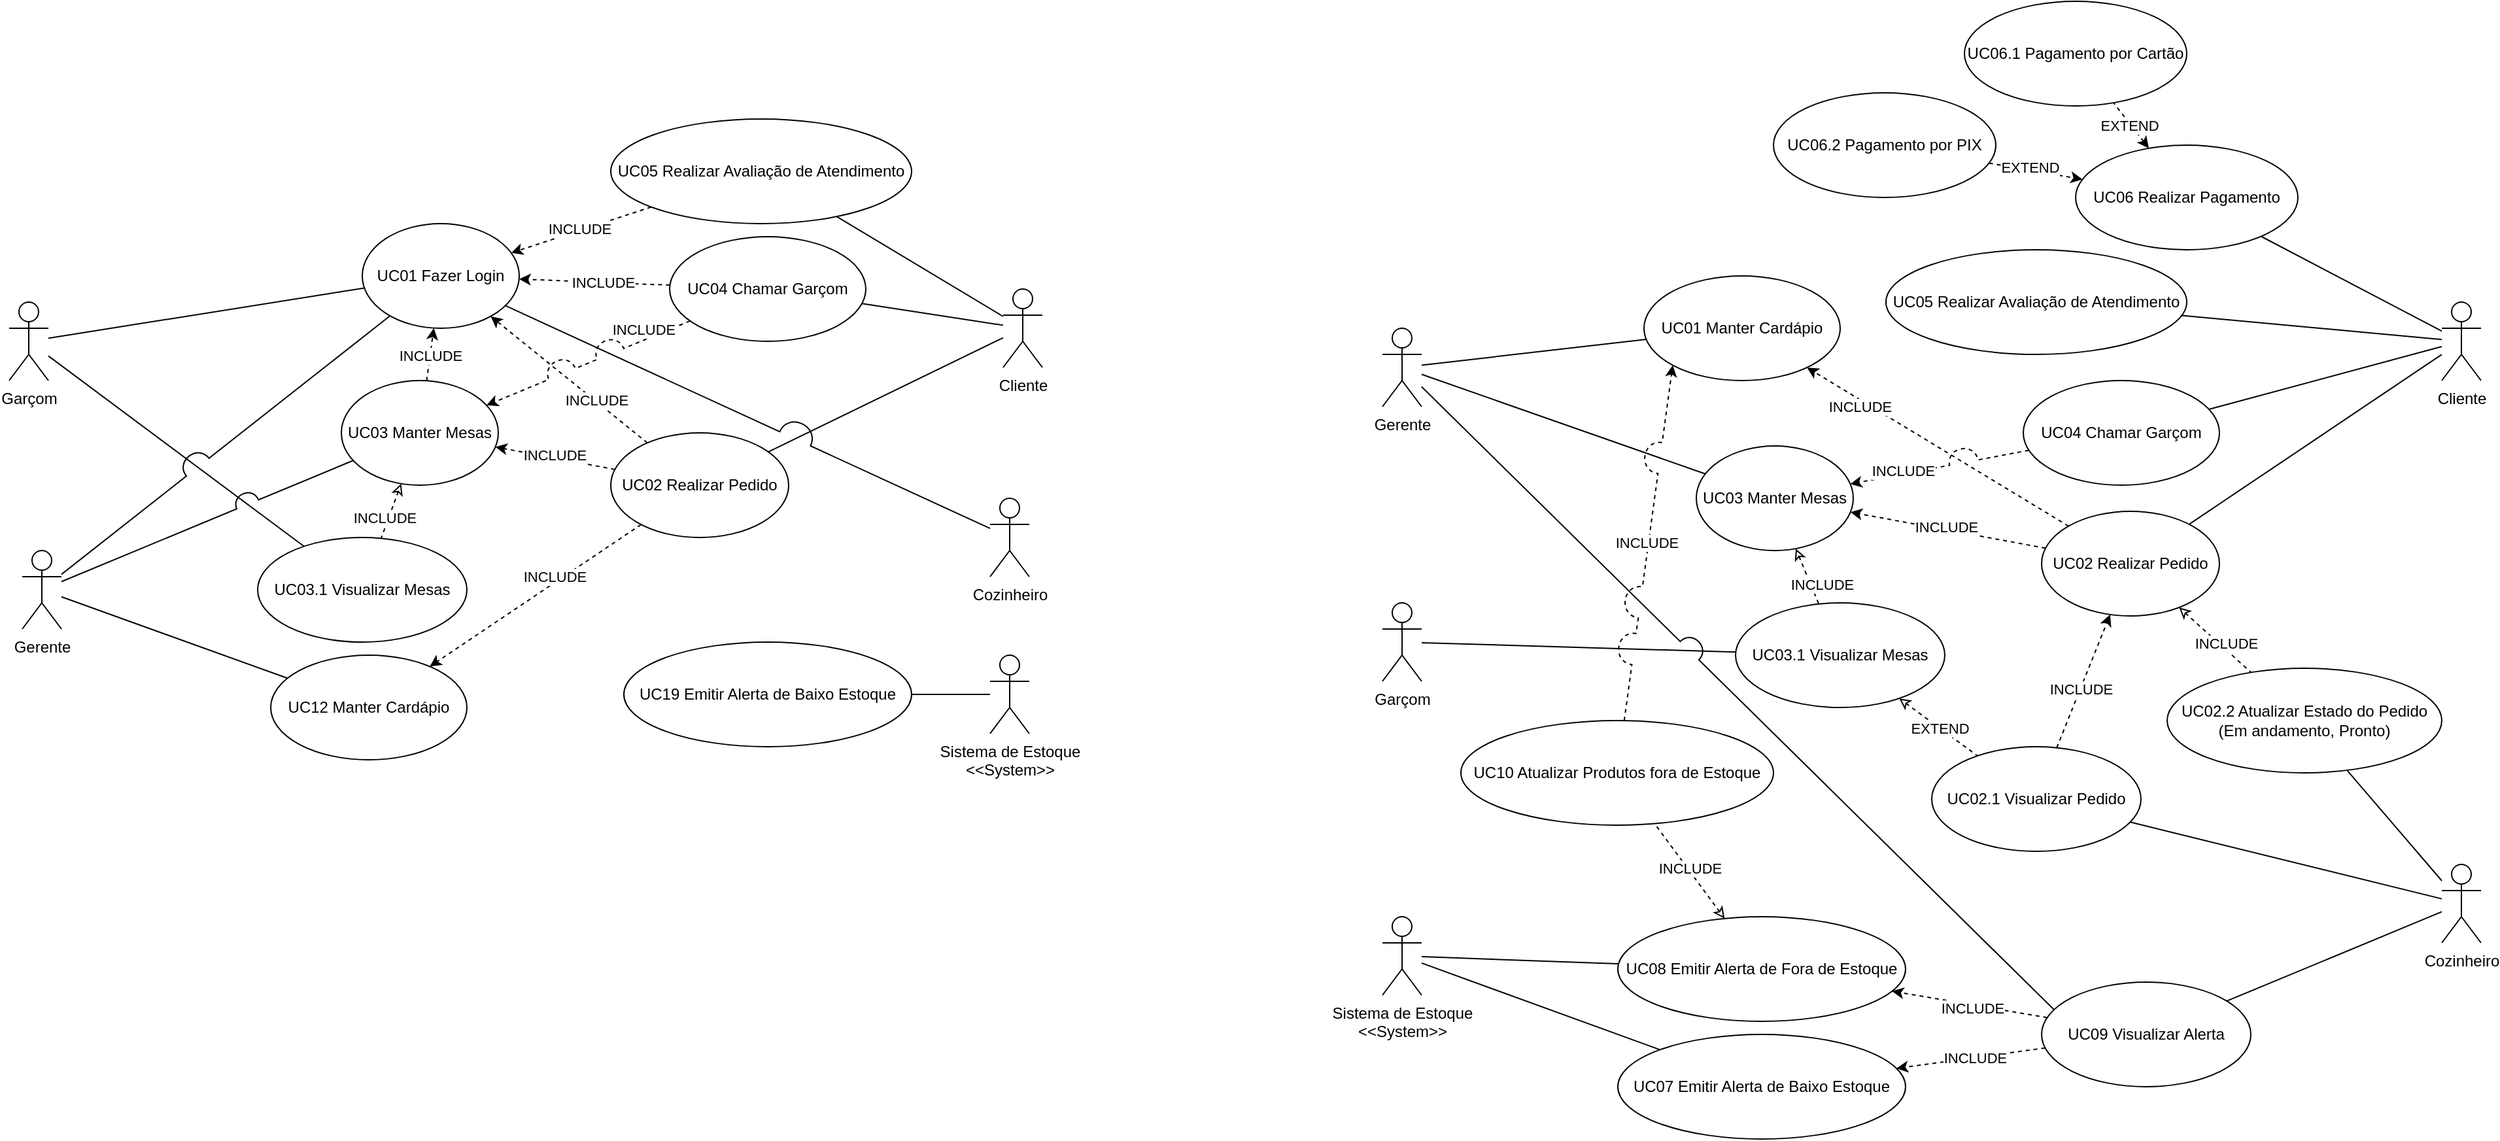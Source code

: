 <mxfile version="27.1.6">
  <diagram name="Página-1" id="Z3OCRz1bkMbNYwDm8ukF">
    <mxGraphModel dx="1955" dy="2127" grid="1" gridSize="10" guides="1" tooltips="1" connect="1" arrows="1" fold="1" page="1" pageScale="1" pageWidth="827" pageHeight="1169" math="0" shadow="0">
      <root>
        <mxCell id="0" />
        <mxCell id="1" parent="0" />
        <mxCell id="c3A7Y9qn3njgjon1qsC4-15" style="rounded=0;orthogonalLoop=1;jettySize=auto;html=1;endArrow=none;startFill=0;jumpStyle=arc;jumpSize=20;" edge="1" parent="1" source="1cpv1ZVEstOD3ygJp6sk-1" target="1cpv1ZVEstOD3ygJp6sk-13">
          <mxGeometry relative="1" as="geometry" />
        </mxCell>
        <mxCell id="c3A7Y9qn3njgjon1qsC4-28" style="rounded=0;orthogonalLoop=1;jettySize=auto;html=1;endArrow=none;startFill=0;" edge="1" parent="1" source="1cpv1ZVEstOD3ygJp6sk-1" target="c3A7Y9qn3njgjon1qsC4-27">
          <mxGeometry relative="1" as="geometry" />
        </mxCell>
        <mxCell id="c3A7Y9qn3njgjon1qsC4-34" style="rounded=0;orthogonalLoop=1;jettySize=auto;html=1;endArrow=none;startFill=0;" edge="1" parent="1" source="1cpv1ZVEstOD3ygJp6sk-1" target="c3A7Y9qn3njgjon1qsC4-31">
          <mxGeometry relative="1" as="geometry" />
        </mxCell>
        <mxCell id="1cpv1ZVEstOD3ygJp6sk-1" value="Cliente" style="shape=umlActor;verticalLabelPosition=bottom;verticalAlign=top;html=1;outlineConnect=0;" parent="1" vertex="1">
          <mxGeometry x="860" y="90" width="30" height="60" as="geometry" />
        </mxCell>
        <mxCell id="c3A7Y9qn3njgjon1qsC4-6" style="rounded=0;orthogonalLoop=1;jettySize=auto;html=1;endArrow=none;startFill=0;" edge="1" parent="1" source="1cpv1ZVEstOD3ygJp6sk-2" target="c3A7Y9qn3njgjon1qsC4-3">
          <mxGeometry relative="1" as="geometry" />
        </mxCell>
        <mxCell id="c3A7Y9qn3njgjon1qsC4-14" style="rounded=0;orthogonalLoop=1;jettySize=auto;html=1;endArrow=none;endFill=1;startFill=0;" edge="1" parent="1" source="1cpv1ZVEstOD3ygJp6sk-2" target="1cpv1ZVEstOD3ygJp6sk-6">
          <mxGeometry relative="1" as="geometry" />
        </mxCell>
        <mxCell id="1cpv1ZVEstOD3ygJp6sk-2" value="Garçom" style="shape=umlActor;verticalLabelPosition=bottom;verticalAlign=top;html=1;outlineConnect=0;" parent="1" vertex="1">
          <mxGeometry x="100" y="100" width="30" height="60" as="geometry" />
        </mxCell>
        <mxCell id="c3A7Y9qn3njgjon1qsC4-13" style="rounded=0;orthogonalLoop=1;jettySize=auto;html=1;endArrow=none;startFill=0;jumpStyle=arc;jumpSize=26;" edge="1" parent="1" source="1cpv1ZVEstOD3ygJp6sk-3" target="1cpv1ZVEstOD3ygJp6sk-6">
          <mxGeometry relative="1" as="geometry" />
        </mxCell>
        <mxCell id="1cpv1ZVEstOD3ygJp6sk-3" value="Cozinheiro" style="shape=umlActor;verticalLabelPosition=bottom;verticalAlign=top;html=1;outlineConnect=0;" parent="1" vertex="1">
          <mxGeometry x="850" y="250" width="30" height="60" as="geometry" />
        </mxCell>
        <mxCell id="c3A7Y9qn3njgjon1qsC4-10" style="rounded=0;orthogonalLoop=1;jettySize=auto;html=1;endArrow=none;startFill=0;jumpStyle=arc;jumpSize=18;" edge="1" parent="1" source="1cpv1ZVEstOD3ygJp6sk-4" target="1cpv1ZVEstOD3ygJp6sk-14">
          <mxGeometry relative="1" as="geometry" />
        </mxCell>
        <mxCell id="c3A7Y9qn3njgjon1qsC4-22" style="rounded=0;orthogonalLoop=1;jettySize=auto;html=1;endArrow=none;startFill=0;" edge="1" parent="1" source="1cpv1ZVEstOD3ygJp6sk-5" target="c3A7Y9qn3njgjon1qsC4-21">
          <mxGeometry relative="1" as="geometry" />
        </mxCell>
        <mxCell id="1cpv1ZVEstOD3ygJp6sk-5" value="Sistema de Estoque&lt;div&gt;&amp;lt;&amp;lt;System&amp;gt;&amp;gt;&lt;/div&gt;" style="shape=umlActor;verticalLabelPosition=bottom;verticalAlign=top;html=1;outlineConnect=0;" parent="1" vertex="1">
          <mxGeometry x="850" y="370" width="30" height="60" as="geometry" />
        </mxCell>
        <mxCell id="1cpv1ZVEstOD3ygJp6sk-6" value="UC01 Fazer Login" style="ellipse;whiteSpace=wrap;html=1;" parent="1" vertex="1">
          <mxGeometry x="370" y="40" width="120" height="80" as="geometry" />
        </mxCell>
        <mxCell id="1cpv1ZVEstOD3ygJp6sk-15" style="rounded=0;orthogonalLoop=1;jettySize=auto;html=1;dashed=1;" parent="1" source="1cpv1ZVEstOD3ygJp6sk-13" target="1cpv1ZVEstOD3ygJp6sk-6" edge="1">
          <mxGeometry relative="1" as="geometry">
            <mxPoint x="432" y="160" as="sourcePoint" />
          </mxGeometry>
        </mxCell>
        <mxCell id="1cpv1ZVEstOD3ygJp6sk-16" value="INCLUDE" style="edgeLabel;html=1;align=center;verticalAlign=middle;resizable=0;points=[];" parent="1cpv1ZVEstOD3ygJp6sk-15" vertex="1" connectable="0">
          <mxGeometry x="0.071" relative="1" as="geometry">
            <mxPoint x="25" y="19" as="offset" />
          </mxGeometry>
        </mxCell>
        <mxCell id="c3A7Y9qn3njgjon1qsC4-8" style="rounded=0;orthogonalLoop=1;jettySize=auto;html=1;dashed=1;" edge="1" parent="1" source="1cpv1ZVEstOD3ygJp6sk-13" target="1cpv1ZVEstOD3ygJp6sk-14">
          <mxGeometry relative="1" as="geometry" />
        </mxCell>
        <mxCell id="c3A7Y9qn3njgjon1qsC4-9" value="INCLUDE" style="edgeLabel;html=1;align=center;verticalAlign=middle;resizable=0;points=[];" vertex="1" connectable="0" parent="c3A7Y9qn3njgjon1qsC4-8">
          <mxGeometry x="0.026" y="-2" relative="1" as="geometry">
            <mxPoint as="offset" />
          </mxGeometry>
        </mxCell>
        <mxCell id="c3A7Y9qn3njgjon1qsC4-24" style="rounded=0;orthogonalLoop=1;jettySize=auto;html=1;dashed=1;jumpStyle=arc;jumpSize=25;" edge="1" parent="1" source="1cpv1ZVEstOD3ygJp6sk-13" target="c3A7Y9qn3njgjon1qsC4-20">
          <mxGeometry relative="1" as="geometry" />
        </mxCell>
        <mxCell id="c3A7Y9qn3njgjon1qsC4-25" value="INCLUDE" style="edgeLabel;html=1;align=center;verticalAlign=middle;resizable=0;points=[];" vertex="1" connectable="0" parent="c3A7Y9qn3njgjon1qsC4-24">
          <mxGeometry x="-0.109" y="-1" relative="1" as="geometry">
            <mxPoint x="6" y="-8" as="offset" />
          </mxGeometry>
        </mxCell>
        <mxCell id="1cpv1ZVEstOD3ygJp6sk-13" value="UC02 Realizar Pedido" style="ellipse;whiteSpace=wrap;html=1;" parent="1" vertex="1">
          <mxGeometry x="560" y="200" width="136" height="80" as="geometry" />
        </mxCell>
        <mxCell id="c3A7Y9qn3njgjon1qsC4-4" value="" style="rounded=0;orthogonalLoop=1;jettySize=auto;html=1;dashed=1;startArrow=classic;startFill=0;endArrow=none;jumpStyle=arc;jumpSize=25;" edge="1" parent="1" source="1cpv1ZVEstOD3ygJp6sk-14" target="c3A7Y9qn3njgjon1qsC4-3">
          <mxGeometry relative="1" as="geometry" />
        </mxCell>
        <mxCell id="c3A7Y9qn3njgjon1qsC4-5" value="INCLUDE" style="edgeLabel;html=1;align=center;verticalAlign=middle;resizable=0;points=[];" vertex="1" connectable="0" parent="c3A7Y9qn3njgjon1qsC4-4">
          <mxGeometry x="0.011" y="3" relative="1" as="geometry">
            <mxPoint x="-8" y="4" as="offset" />
          </mxGeometry>
        </mxCell>
        <mxCell id="c3A7Y9qn3njgjon1qsC4-16" style="rounded=0;orthogonalLoop=1;jettySize=auto;html=1;dashed=1;" edge="1" parent="1" source="1cpv1ZVEstOD3ygJp6sk-14" target="1cpv1ZVEstOD3ygJp6sk-6">
          <mxGeometry relative="1" as="geometry" />
        </mxCell>
        <mxCell id="c3A7Y9qn3njgjon1qsC4-17" value="INCLUDE" style="edgeLabel;html=1;align=center;verticalAlign=middle;resizable=0;points=[];" vertex="1" connectable="0" parent="c3A7Y9qn3njgjon1qsC4-16">
          <mxGeometry x="-0.013" relative="1" as="geometry">
            <mxPoint as="offset" />
          </mxGeometry>
        </mxCell>
        <mxCell id="1cpv1ZVEstOD3ygJp6sk-14" value="UC03 Manter Mesas" style="ellipse;whiteSpace=wrap;html=1;" parent="1" vertex="1">
          <mxGeometry x="354" y="160" width="120" height="80" as="geometry" />
        </mxCell>
        <mxCell id="c3A7Y9qn3njgjon1qsC4-3" value="UC03.1 Visualizar Mesas" style="ellipse;whiteSpace=wrap;html=1;" vertex="1" parent="1">
          <mxGeometry x="290" y="280" width="160" height="80" as="geometry" />
        </mxCell>
        <mxCell id="c3A7Y9qn3njgjon1qsC4-12" style="rounded=0;orthogonalLoop=1;jettySize=auto;html=1;endArrow=none;startFill=0;jumpStyle=arc;jumpSize=22;" edge="1" parent="1" source="1cpv1ZVEstOD3ygJp6sk-4" target="1cpv1ZVEstOD3ygJp6sk-6">
          <mxGeometry relative="1" as="geometry" />
        </mxCell>
        <mxCell id="c3A7Y9qn3njgjon1qsC4-23" style="rounded=0;orthogonalLoop=1;jettySize=auto;html=1;endArrow=none;startFill=0;jumpStyle=arc;jumpSize=25;" edge="1" parent="1" source="1cpv1ZVEstOD3ygJp6sk-4" target="c3A7Y9qn3njgjon1qsC4-20">
          <mxGeometry relative="1" as="geometry" />
        </mxCell>
        <mxCell id="1cpv1ZVEstOD3ygJp6sk-4" value="Gerente" style="shape=umlActor;verticalLabelPosition=bottom;verticalAlign=top;html=1;outlineConnect=0;" parent="1" vertex="1">
          <mxGeometry x="110" y="290" width="30" height="60" as="geometry" />
        </mxCell>
        <mxCell id="c3A7Y9qn3njgjon1qsC4-20" value="UC12 Manter Cardápio" style="ellipse;whiteSpace=wrap;html=1;" vertex="1" parent="1">
          <mxGeometry x="300" y="370" width="150" height="80" as="geometry" />
        </mxCell>
        <mxCell id="c3A7Y9qn3njgjon1qsC4-21" value="UC19 Emitir Alerta de Baixo Estoque" style="ellipse;whiteSpace=wrap;html=1;" vertex="1" parent="1">
          <mxGeometry x="570" y="360" width="220" height="80" as="geometry" />
        </mxCell>
        <mxCell id="c3A7Y9qn3njgjon1qsC4-29" style="rounded=0;orthogonalLoop=1;jettySize=auto;html=1;dashed=1;jumpStyle=arc;jumpSize=22;" edge="1" parent="1" source="c3A7Y9qn3njgjon1qsC4-27" target="1cpv1ZVEstOD3ygJp6sk-14">
          <mxGeometry relative="1" as="geometry" />
        </mxCell>
        <mxCell id="c3A7Y9qn3njgjon1qsC4-30" value="INCLUDE" style="edgeLabel;html=1;align=center;verticalAlign=middle;resizable=0;points=[];" vertex="1" connectable="0" parent="c3A7Y9qn3njgjon1qsC4-29">
          <mxGeometry x="-0.167" y="-1" relative="1" as="geometry">
            <mxPoint x="29" y="-20" as="offset" />
          </mxGeometry>
        </mxCell>
        <mxCell id="c3A7Y9qn3njgjon1qsC4-32" style="rounded=0;orthogonalLoop=1;jettySize=auto;html=1;dashed=1;" edge="1" parent="1" source="c3A7Y9qn3njgjon1qsC4-27" target="1cpv1ZVEstOD3ygJp6sk-6">
          <mxGeometry relative="1" as="geometry" />
        </mxCell>
        <mxCell id="c3A7Y9qn3njgjon1qsC4-35" value="INCLUDE" style="edgeLabel;html=1;align=center;verticalAlign=middle;resizable=0;points=[];" vertex="1" connectable="0" parent="c3A7Y9qn3njgjon1qsC4-32">
          <mxGeometry x="-0.112" relative="1" as="geometry">
            <mxPoint as="offset" />
          </mxGeometry>
        </mxCell>
        <mxCell id="c3A7Y9qn3njgjon1qsC4-27" value="UC04 Chamar Garçom" style="ellipse;whiteSpace=wrap;html=1;" vertex="1" parent="1">
          <mxGeometry x="605" y="50" width="150" height="80" as="geometry" />
        </mxCell>
        <mxCell id="c3A7Y9qn3njgjon1qsC4-33" style="rounded=0;orthogonalLoop=1;jettySize=auto;html=1;dashed=1;" edge="1" parent="1" source="c3A7Y9qn3njgjon1qsC4-31" target="1cpv1ZVEstOD3ygJp6sk-6">
          <mxGeometry relative="1" as="geometry" />
        </mxCell>
        <mxCell id="c3A7Y9qn3njgjon1qsC4-36" value="INCLUDE" style="edgeLabel;html=1;align=center;verticalAlign=middle;resizable=0;points=[];" vertex="1" connectable="0" parent="c3A7Y9qn3njgjon1qsC4-33">
          <mxGeometry x="0.021" y="-2" relative="1" as="geometry">
            <mxPoint as="offset" />
          </mxGeometry>
        </mxCell>
        <mxCell id="c3A7Y9qn3njgjon1qsC4-31" value="UC05 Realizar Avaliação de Atendimento" style="ellipse;whiteSpace=wrap;html=1;" vertex="1" parent="1">
          <mxGeometry x="560" y="-40" width="230" height="80" as="geometry" />
        </mxCell>
        <mxCell id="c3A7Y9qn3njgjon1qsC4-37" style="rounded=0;orthogonalLoop=1;jettySize=auto;html=1;endArrow=none;startFill=0;jumpStyle=arc;jumpSize=20;" edge="1" parent="1" source="c3A7Y9qn3njgjon1qsC4-40" target="c3A7Y9qn3njgjon1qsC4-56">
          <mxGeometry relative="1" as="geometry" />
        </mxCell>
        <mxCell id="c3A7Y9qn3njgjon1qsC4-38" style="rounded=0;orthogonalLoop=1;jettySize=auto;html=1;endArrow=none;startFill=0;" edge="1" parent="1" source="c3A7Y9qn3njgjon1qsC4-40" target="c3A7Y9qn3njgjon1qsC4-72">
          <mxGeometry relative="1" as="geometry" />
        </mxCell>
        <mxCell id="c3A7Y9qn3njgjon1qsC4-39" style="rounded=0;orthogonalLoop=1;jettySize=auto;html=1;endArrow=none;startFill=0;" edge="1" parent="1" source="c3A7Y9qn3njgjon1qsC4-40" target="c3A7Y9qn3njgjon1qsC4-75">
          <mxGeometry relative="1" as="geometry" />
        </mxCell>
        <mxCell id="c3A7Y9qn3njgjon1qsC4-89" style="rounded=0;orthogonalLoop=1;jettySize=auto;html=1;endArrow=none;startFill=0;" edge="1" parent="1" source="c3A7Y9qn3njgjon1qsC4-40" target="c3A7Y9qn3njgjon1qsC4-88">
          <mxGeometry relative="1" as="geometry" />
        </mxCell>
        <mxCell id="c3A7Y9qn3njgjon1qsC4-40" value="Cliente" style="shape=umlActor;verticalLabelPosition=bottom;verticalAlign=top;html=1;outlineConnect=0;" vertex="1" parent="1">
          <mxGeometry x="1960" y="100" width="30" height="60" as="geometry" />
        </mxCell>
        <mxCell id="c3A7Y9qn3njgjon1qsC4-107" style="rounded=0;orthogonalLoop=1;jettySize=auto;html=1;jumpStyle=arc;jumpSize=20;endArrow=none;startFill=0;" edge="1" parent="1" source="c3A7Y9qn3njgjon1qsC4-43" target="c3A7Y9qn3njgjon1qsC4-62">
          <mxGeometry relative="1" as="geometry" />
        </mxCell>
        <mxCell id="c3A7Y9qn3njgjon1qsC4-43" value="Garçom" style="shape=umlActor;verticalLabelPosition=bottom;verticalAlign=top;html=1;outlineConnect=0;" vertex="1" parent="1">
          <mxGeometry x="1150" y="330" width="30" height="60" as="geometry" />
        </mxCell>
        <mxCell id="c3A7Y9qn3njgjon1qsC4-77" style="rounded=0;orthogonalLoop=1;jettySize=auto;html=1;endArrow=none;startFill=0;" edge="1" parent="1" source="c3A7Y9qn3njgjon1qsC4-45" target="c3A7Y9qn3njgjon1qsC4-76">
          <mxGeometry relative="1" as="geometry" />
        </mxCell>
        <mxCell id="c3A7Y9qn3njgjon1qsC4-83" style="rounded=0;orthogonalLoop=1;jettySize=auto;html=1;endArrow=none;startFill=0;" edge="1" parent="1" source="c3A7Y9qn3njgjon1qsC4-45" target="c3A7Y9qn3njgjon1qsC4-80">
          <mxGeometry relative="1" as="geometry" />
        </mxCell>
        <mxCell id="c3A7Y9qn3njgjon1qsC4-108" style="rounded=0;orthogonalLoop=1;jettySize=auto;html=1;endArrow=none;startFill=0;" edge="1" parent="1" source="c3A7Y9qn3njgjon1qsC4-45" target="c3A7Y9qn3njgjon1qsC4-104">
          <mxGeometry relative="1" as="geometry" />
        </mxCell>
        <mxCell id="c3A7Y9qn3njgjon1qsC4-45" value="Cozinheiro" style="shape=umlActor;verticalLabelPosition=bottom;verticalAlign=top;html=1;outlineConnect=0;" vertex="1" parent="1">
          <mxGeometry x="1960" y="530" width="30" height="60" as="geometry" />
        </mxCell>
        <mxCell id="c3A7Y9qn3njgjon1qsC4-46" style="rounded=0;orthogonalLoop=1;jettySize=auto;html=1;endArrow=none;startFill=0;jumpStyle=arc;jumpSize=18;" edge="1" parent="1" source="c3A7Y9qn3njgjon1qsC4-65" target="c3A7Y9qn3njgjon1qsC4-61">
          <mxGeometry relative="1" as="geometry" />
        </mxCell>
        <mxCell id="c3A7Y9qn3njgjon1qsC4-47" style="rounded=0;orthogonalLoop=1;jettySize=auto;html=1;endArrow=none;startFill=0;" edge="1" parent="1" source="c3A7Y9qn3njgjon1qsC4-48" target="c3A7Y9qn3njgjon1qsC4-67">
          <mxGeometry relative="1" as="geometry" />
        </mxCell>
        <mxCell id="c3A7Y9qn3njgjon1qsC4-119" style="rounded=0;orthogonalLoop=1;jettySize=auto;html=1;endArrow=none;startFill=0;" edge="1" parent="1" source="c3A7Y9qn3njgjon1qsC4-48" target="c3A7Y9qn3njgjon1qsC4-117">
          <mxGeometry relative="1" as="geometry" />
        </mxCell>
        <mxCell id="c3A7Y9qn3njgjon1qsC4-48" value="Sistema de Estoque&lt;div&gt;&amp;lt;&amp;lt;System&amp;gt;&amp;gt;&lt;/div&gt;" style="shape=umlActor;verticalLabelPosition=bottom;verticalAlign=top;html=1;outlineConnect=0;" vertex="1" parent="1">
          <mxGeometry x="1150" y="570" width="30" height="60" as="geometry" />
        </mxCell>
        <mxCell id="c3A7Y9qn3njgjon1qsC4-52" style="rounded=0;orthogonalLoop=1;jettySize=auto;html=1;dashed=1;" edge="1" parent="1" source="c3A7Y9qn3njgjon1qsC4-56" target="c3A7Y9qn3njgjon1qsC4-61">
          <mxGeometry relative="1" as="geometry" />
        </mxCell>
        <mxCell id="c3A7Y9qn3njgjon1qsC4-53" value="INCLUDE" style="edgeLabel;html=1;align=center;verticalAlign=middle;resizable=0;points=[];" vertex="1" connectable="0" parent="c3A7Y9qn3njgjon1qsC4-52">
          <mxGeometry x="0.026" y="-2" relative="1" as="geometry">
            <mxPoint as="offset" />
          </mxGeometry>
        </mxCell>
        <mxCell id="c3A7Y9qn3njgjon1qsC4-54" style="rounded=0;orthogonalLoop=1;jettySize=auto;html=1;dashed=1;jumpStyle=arc;jumpSize=25;" edge="1" parent="1" source="c3A7Y9qn3njgjon1qsC4-56" target="c3A7Y9qn3njgjon1qsC4-66">
          <mxGeometry relative="1" as="geometry" />
        </mxCell>
        <mxCell id="c3A7Y9qn3njgjon1qsC4-55" value="INCLUDE" style="edgeLabel;html=1;align=center;verticalAlign=middle;resizable=0;points=[];" vertex="1" connectable="0" parent="c3A7Y9qn3njgjon1qsC4-54">
          <mxGeometry x="-0.109" y="-1" relative="1" as="geometry">
            <mxPoint x="-71" y="-37" as="offset" />
          </mxGeometry>
        </mxCell>
        <mxCell id="c3A7Y9qn3njgjon1qsC4-81" style="rounded=0;orthogonalLoop=1;jettySize=auto;html=1;startArrow=classic;startFill=0;endArrow=none;dashed=1;" edge="1" parent="1" source="c3A7Y9qn3njgjon1qsC4-56" target="c3A7Y9qn3njgjon1qsC4-80">
          <mxGeometry relative="1" as="geometry" />
        </mxCell>
        <mxCell id="c3A7Y9qn3njgjon1qsC4-82" value="INCLUDE" style="edgeLabel;html=1;align=center;verticalAlign=middle;resizable=0;points=[];" vertex="1" connectable="0" parent="c3A7Y9qn3njgjon1qsC4-81">
          <mxGeometry x="-0.206" y="2" relative="1" as="geometry">
            <mxPoint x="12" y="9" as="offset" />
          </mxGeometry>
        </mxCell>
        <mxCell id="c3A7Y9qn3njgjon1qsC4-56" value="UC02 Realizar Pedido" style="ellipse;whiteSpace=wrap;html=1;" vertex="1" parent="1">
          <mxGeometry x="1654" y="260" width="136" height="80" as="geometry" />
        </mxCell>
        <mxCell id="c3A7Y9qn3njgjon1qsC4-57" value="" style="rounded=0;orthogonalLoop=1;jettySize=auto;html=1;dashed=1;startArrow=classic;startFill=0;endArrow=none;jumpStyle=arc;jumpSize=25;" edge="1" parent="1" source="c3A7Y9qn3njgjon1qsC4-61" target="c3A7Y9qn3njgjon1qsC4-62">
          <mxGeometry relative="1" as="geometry" />
        </mxCell>
        <mxCell id="c3A7Y9qn3njgjon1qsC4-58" value="INCLUDE" style="edgeLabel;html=1;align=center;verticalAlign=middle;resizable=0;points=[];" vertex="1" connectable="0" parent="c3A7Y9qn3njgjon1qsC4-57">
          <mxGeometry x="0.011" y="3" relative="1" as="geometry">
            <mxPoint x="8" y="7" as="offset" />
          </mxGeometry>
        </mxCell>
        <mxCell id="c3A7Y9qn3njgjon1qsC4-61" value="UC03 Manter Mesas" style="ellipse;whiteSpace=wrap;html=1;" vertex="1" parent="1">
          <mxGeometry x="1390" y="210" width="120" height="80" as="geometry" />
        </mxCell>
        <mxCell id="c3A7Y9qn3njgjon1qsC4-85" style="rounded=0;orthogonalLoop=1;jettySize=auto;html=1;startArrow=classic;startFill=0;endArrow=none;dashed=1;" edge="1" parent="1" source="c3A7Y9qn3njgjon1qsC4-62" target="c3A7Y9qn3njgjon1qsC4-76">
          <mxGeometry relative="1" as="geometry" />
        </mxCell>
        <mxCell id="c3A7Y9qn3njgjon1qsC4-86" value="EXTEND" style="edgeLabel;html=1;align=center;verticalAlign=middle;resizable=0;points=[];" vertex="1" connectable="0" parent="c3A7Y9qn3njgjon1qsC4-85">
          <mxGeometry x="0.021" relative="1" as="geometry">
            <mxPoint as="offset" />
          </mxGeometry>
        </mxCell>
        <mxCell id="c3A7Y9qn3njgjon1qsC4-62" value="UC03.1 Visualizar Mesas" style="ellipse;whiteSpace=wrap;html=1;" vertex="1" parent="1">
          <mxGeometry x="1420" y="330" width="160" height="80" as="geometry" />
        </mxCell>
        <mxCell id="c3A7Y9qn3njgjon1qsC4-64" style="rounded=0;orthogonalLoop=1;jettySize=auto;html=1;endArrow=none;startFill=0;jumpStyle=arc;jumpSize=25;" edge="1" parent="1" source="c3A7Y9qn3njgjon1qsC4-65" target="c3A7Y9qn3njgjon1qsC4-66">
          <mxGeometry relative="1" as="geometry" />
        </mxCell>
        <mxCell id="c3A7Y9qn3njgjon1qsC4-65" value="Gerente" style="shape=umlActor;verticalLabelPosition=bottom;verticalAlign=top;html=1;outlineConnect=0;" vertex="1" parent="1">
          <mxGeometry x="1150" y="120" width="30" height="60" as="geometry" />
        </mxCell>
        <mxCell id="c3A7Y9qn3njgjon1qsC4-66" value="UC01 Manter Cardápio" style="ellipse;whiteSpace=wrap;html=1;" vertex="1" parent="1">
          <mxGeometry x="1350" y="80" width="150" height="80" as="geometry" />
        </mxCell>
        <mxCell id="c3A7Y9qn3njgjon1qsC4-113" value="" style="rounded=0;orthogonalLoop=1;jettySize=auto;html=1;startArrow=classic;startFill=0;endArrow=none;dashed=1;" edge="1" parent="1" source="c3A7Y9qn3njgjon1qsC4-117" target="c3A7Y9qn3njgjon1qsC4-112">
          <mxGeometry relative="1" as="geometry">
            <mxPoint x="1460" y="520" as="sourcePoint" />
          </mxGeometry>
        </mxCell>
        <mxCell id="c3A7Y9qn3njgjon1qsC4-115" value="INCLUDE" style="edgeLabel;html=1;align=center;verticalAlign=middle;resizable=0;points=[];" vertex="1" connectable="0" parent="c3A7Y9qn3njgjon1qsC4-113">
          <mxGeometry x="0.017" y="-1" relative="1" as="geometry">
            <mxPoint y="-1" as="offset" />
          </mxGeometry>
        </mxCell>
        <mxCell id="c3A7Y9qn3njgjon1qsC4-67" value="UC07 Emitir Alerta de Baixo Estoque" style="ellipse;whiteSpace=wrap;html=1;" vertex="1" parent="1">
          <mxGeometry x="1330" y="660" width="220" height="80" as="geometry" />
        </mxCell>
        <mxCell id="c3A7Y9qn3njgjon1qsC4-68" style="rounded=0;orthogonalLoop=1;jettySize=auto;html=1;dashed=1;jumpStyle=arc;jumpSize=22;" edge="1" parent="1" source="c3A7Y9qn3njgjon1qsC4-72" target="c3A7Y9qn3njgjon1qsC4-61">
          <mxGeometry relative="1" as="geometry" />
        </mxCell>
        <mxCell id="c3A7Y9qn3njgjon1qsC4-69" value="INCLUDE" style="edgeLabel;html=1;align=center;verticalAlign=middle;resizable=0;points=[];" vertex="1" connectable="0" parent="c3A7Y9qn3njgjon1qsC4-68">
          <mxGeometry x="-0.167" y="-1" relative="1" as="geometry">
            <mxPoint x="-39" y="6" as="offset" />
          </mxGeometry>
        </mxCell>
        <mxCell id="c3A7Y9qn3njgjon1qsC4-72" value="UC04 Chamar Garçom" style="ellipse;whiteSpace=wrap;html=1;" vertex="1" parent="1">
          <mxGeometry x="1640" y="160" width="150" height="80" as="geometry" />
        </mxCell>
        <mxCell id="c3A7Y9qn3njgjon1qsC4-75" value="UC05 Realizar Avaliação de Atendimento" style="ellipse;whiteSpace=wrap;html=1;" vertex="1" parent="1">
          <mxGeometry x="1535" y="60" width="230" height="80" as="geometry" />
        </mxCell>
        <mxCell id="c3A7Y9qn3njgjon1qsC4-78" style="rounded=0;orthogonalLoop=1;jettySize=auto;html=1;endArrow=classic;endFill=1;dashed=1;" edge="1" parent="1" source="c3A7Y9qn3njgjon1qsC4-76" target="c3A7Y9qn3njgjon1qsC4-56">
          <mxGeometry relative="1" as="geometry" />
        </mxCell>
        <mxCell id="c3A7Y9qn3njgjon1qsC4-79" value="INCLUDE" style="edgeLabel;html=1;align=center;verticalAlign=middle;resizable=0;points=[];" vertex="1" connectable="0" parent="c3A7Y9qn3njgjon1qsC4-78">
          <mxGeometry x="-0.128" relative="1" as="geometry">
            <mxPoint as="offset" />
          </mxGeometry>
        </mxCell>
        <mxCell id="c3A7Y9qn3njgjon1qsC4-76" value="UC02.1 Visualizar Pedido" style="ellipse;whiteSpace=wrap;html=1;" vertex="1" parent="1">
          <mxGeometry x="1570" y="440" width="160" height="80" as="geometry" />
        </mxCell>
        <mxCell id="c3A7Y9qn3njgjon1qsC4-80" value="UC02.2 Atualizar Estado do Pedido (Em andamento, Pronto)" style="ellipse;whiteSpace=wrap;html=1;" vertex="1" parent="1">
          <mxGeometry x="1750" y="380" width="210" height="80" as="geometry" />
        </mxCell>
        <mxCell id="c3A7Y9qn3njgjon1qsC4-96" value="" style="rounded=0;orthogonalLoop=1;jettySize=auto;html=1;startArrow=classic;startFill=1;endArrow=none;dashed=1;" edge="1" parent="1" source="c3A7Y9qn3njgjon1qsC4-88" target="c3A7Y9qn3njgjon1qsC4-95">
          <mxGeometry relative="1" as="geometry" />
        </mxCell>
        <mxCell id="c3A7Y9qn3njgjon1qsC4-100" value="EXTEND" style="edgeLabel;html=1;align=center;verticalAlign=middle;resizable=0;points=[];" vertex="1" connectable="0" parent="c3A7Y9qn3njgjon1qsC4-96">
          <mxGeometry x="0.046" y="1" relative="1" as="geometry">
            <mxPoint as="offset" />
          </mxGeometry>
        </mxCell>
        <mxCell id="c3A7Y9qn3njgjon1qsC4-88" value="UC06 Realizar Pagamento" style="ellipse;whiteSpace=wrap;html=1;" vertex="1" parent="1">
          <mxGeometry x="1680" y="-20" width="170" height="80" as="geometry" />
        </mxCell>
        <mxCell id="c3A7Y9qn3njgjon1qsC4-95" value="UC06.1 Pagamento por Cartão" style="ellipse;whiteSpace=wrap;html=1;" vertex="1" parent="1">
          <mxGeometry x="1595" y="-130" width="170" height="80" as="geometry" />
        </mxCell>
        <mxCell id="c3A7Y9qn3njgjon1qsC4-102" style="rounded=0;orthogonalLoop=1;jettySize=auto;html=1;dashed=1;" edge="1" parent="1" source="c3A7Y9qn3njgjon1qsC4-101" target="c3A7Y9qn3njgjon1qsC4-88">
          <mxGeometry relative="1" as="geometry" />
        </mxCell>
        <mxCell id="c3A7Y9qn3njgjon1qsC4-103" value="EXTEND" style="edgeLabel;html=1;align=center;verticalAlign=middle;resizable=0;points=[];" vertex="1" connectable="0" parent="c3A7Y9qn3njgjon1qsC4-102">
          <mxGeometry x="-0.133" y="2" relative="1" as="geometry">
            <mxPoint as="offset" />
          </mxGeometry>
        </mxCell>
        <mxCell id="c3A7Y9qn3njgjon1qsC4-101" value="UC06.2 Pagamento por PIX" style="ellipse;whiteSpace=wrap;html=1;" vertex="1" parent="1">
          <mxGeometry x="1449" y="-60" width="170" height="80" as="geometry" />
        </mxCell>
        <mxCell id="c3A7Y9qn3njgjon1qsC4-106" style="rounded=0;orthogonalLoop=1;jettySize=auto;html=1;jumpStyle=arc;jumpSize=20;exitX=0.075;exitY=0.294;exitDx=0;exitDy=0;exitPerimeter=0;endArrow=none;startFill=0;" edge="1" parent="1" source="c3A7Y9qn3njgjon1qsC4-104" target="c3A7Y9qn3njgjon1qsC4-65">
          <mxGeometry relative="1" as="geometry" />
        </mxCell>
        <mxCell id="c3A7Y9qn3njgjon1qsC4-109" style="rounded=0;orthogonalLoop=1;jettySize=auto;html=1;dashed=1;" edge="1" parent="1" source="c3A7Y9qn3njgjon1qsC4-104" target="c3A7Y9qn3njgjon1qsC4-67">
          <mxGeometry relative="1" as="geometry" />
        </mxCell>
        <mxCell id="c3A7Y9qn3njgjon1qsC4-110" value="INCLUDE" style="edgeLabel;html=1;align=center;verticalAlign=middle;resizable=0;points=[];" vertex="1" connectable="0" parent="c3A7Y9qn3njgjon1qsC4-109">
          <mxGeometry x="-0.049" relative="1" as="geometry">
            <mxPoint as="offset" />
          </mxGeometry>
        </mxCell>
        <mxCell id="c3A7Y9qn3njgjon1qsC4-120" style="rounded=0;orthogonalLoop=1;jettySize=auto;html=1;dashed=1;" edge="1" parent="1" source="c3A7Y9qn3njgjon1qsC4-104" target="c3A7Y9qn3njgjon1qsC4-117">
          <mxGeometry relative="1" as="geometry" />
        </mxCell>
        <mxCell id="c3A7Y9qn3njgjon1qsC4-121" value="INCLUDE" style="edgeLabel;html=1;align=center;verticalAlign=middle;resizable=0;points=[];" vertex="1" connectable="0" parent="c3A7Y9qn3njgjon1qsC4-120">
          <mxGeometry x="-0.047" y="2" relative="1" as="geometry">
            <mxPoint as="offset" />
          </mxGeometry>
        </mxCell>
        <mxCell id="c3A7Y9qn3njgjon1qsC4-104" value="UC09 Visualizar Alerta" style="ellipse;whiteSpace=wrap;html=1;" vertex="1" parent="1">
          <mxGeometry x="1654" y="620" width="160" height="80" as="geometry" />
        </mxCell>
        <mxCell id="c3A7Y9qn3njgjon1qsC4-114" style="rounded=0;orthogonalLoop=1;jettySize=auto;html=1;entryX=0;entryY=1;entryDx=0;entryDy=0;jumpStyle=arc;jumpSize=24;dashed=1;" edge="1" parent="1" source="c3A7Y9qn3njgjon1qsC4-112" target="c3A7Y9qn3njgjon1qsC4-66">
          <mxGeometry relative="1" as="geometry" />
        </mxCell>
        <mxCell id="c3A7Y9qn3njgjon1qsC4-116" value="INCLUDE" style="edgeLabel;html=1;align=center;verticalAlign=middle;resizable=0;points=[];" vertex="1" connectable="0" parent="c3A7Y9qn3njgjon1qsC4-114">
          <mxGeometry x="-0.008" y="2" relative="1" as="geometry">
            <mxPoint y="-1" as="offset" />
          </mxGeometry>
        </mxCell>
        <mxCell id="c3A7Y9qn3njgjon1qsC4-112" value="UC10 Atualizar Produtos fora de Estoque" style="ellipse;whiteSpace=wrap;html=1;" vertex="1" parent="1">
          <mxGeometry x="1210" y="420" width="239" height="80" as="geometry" />
        </mxCell>
        <mxCell id="c3A7Y9qn3njgjon1qsC4-117" value="UC08 Emitir Alerta de Fora de Estoque" style="ellipse;whiteSpace=wrap;html=1;" vertex="1" parent="1">
          <mxGeometry x="1330" y="570" width="220" height="80" as="geometry" />
        </mxCell>
      </root>
    </mxGraphModel>
  </diagram>
</mxfile>
